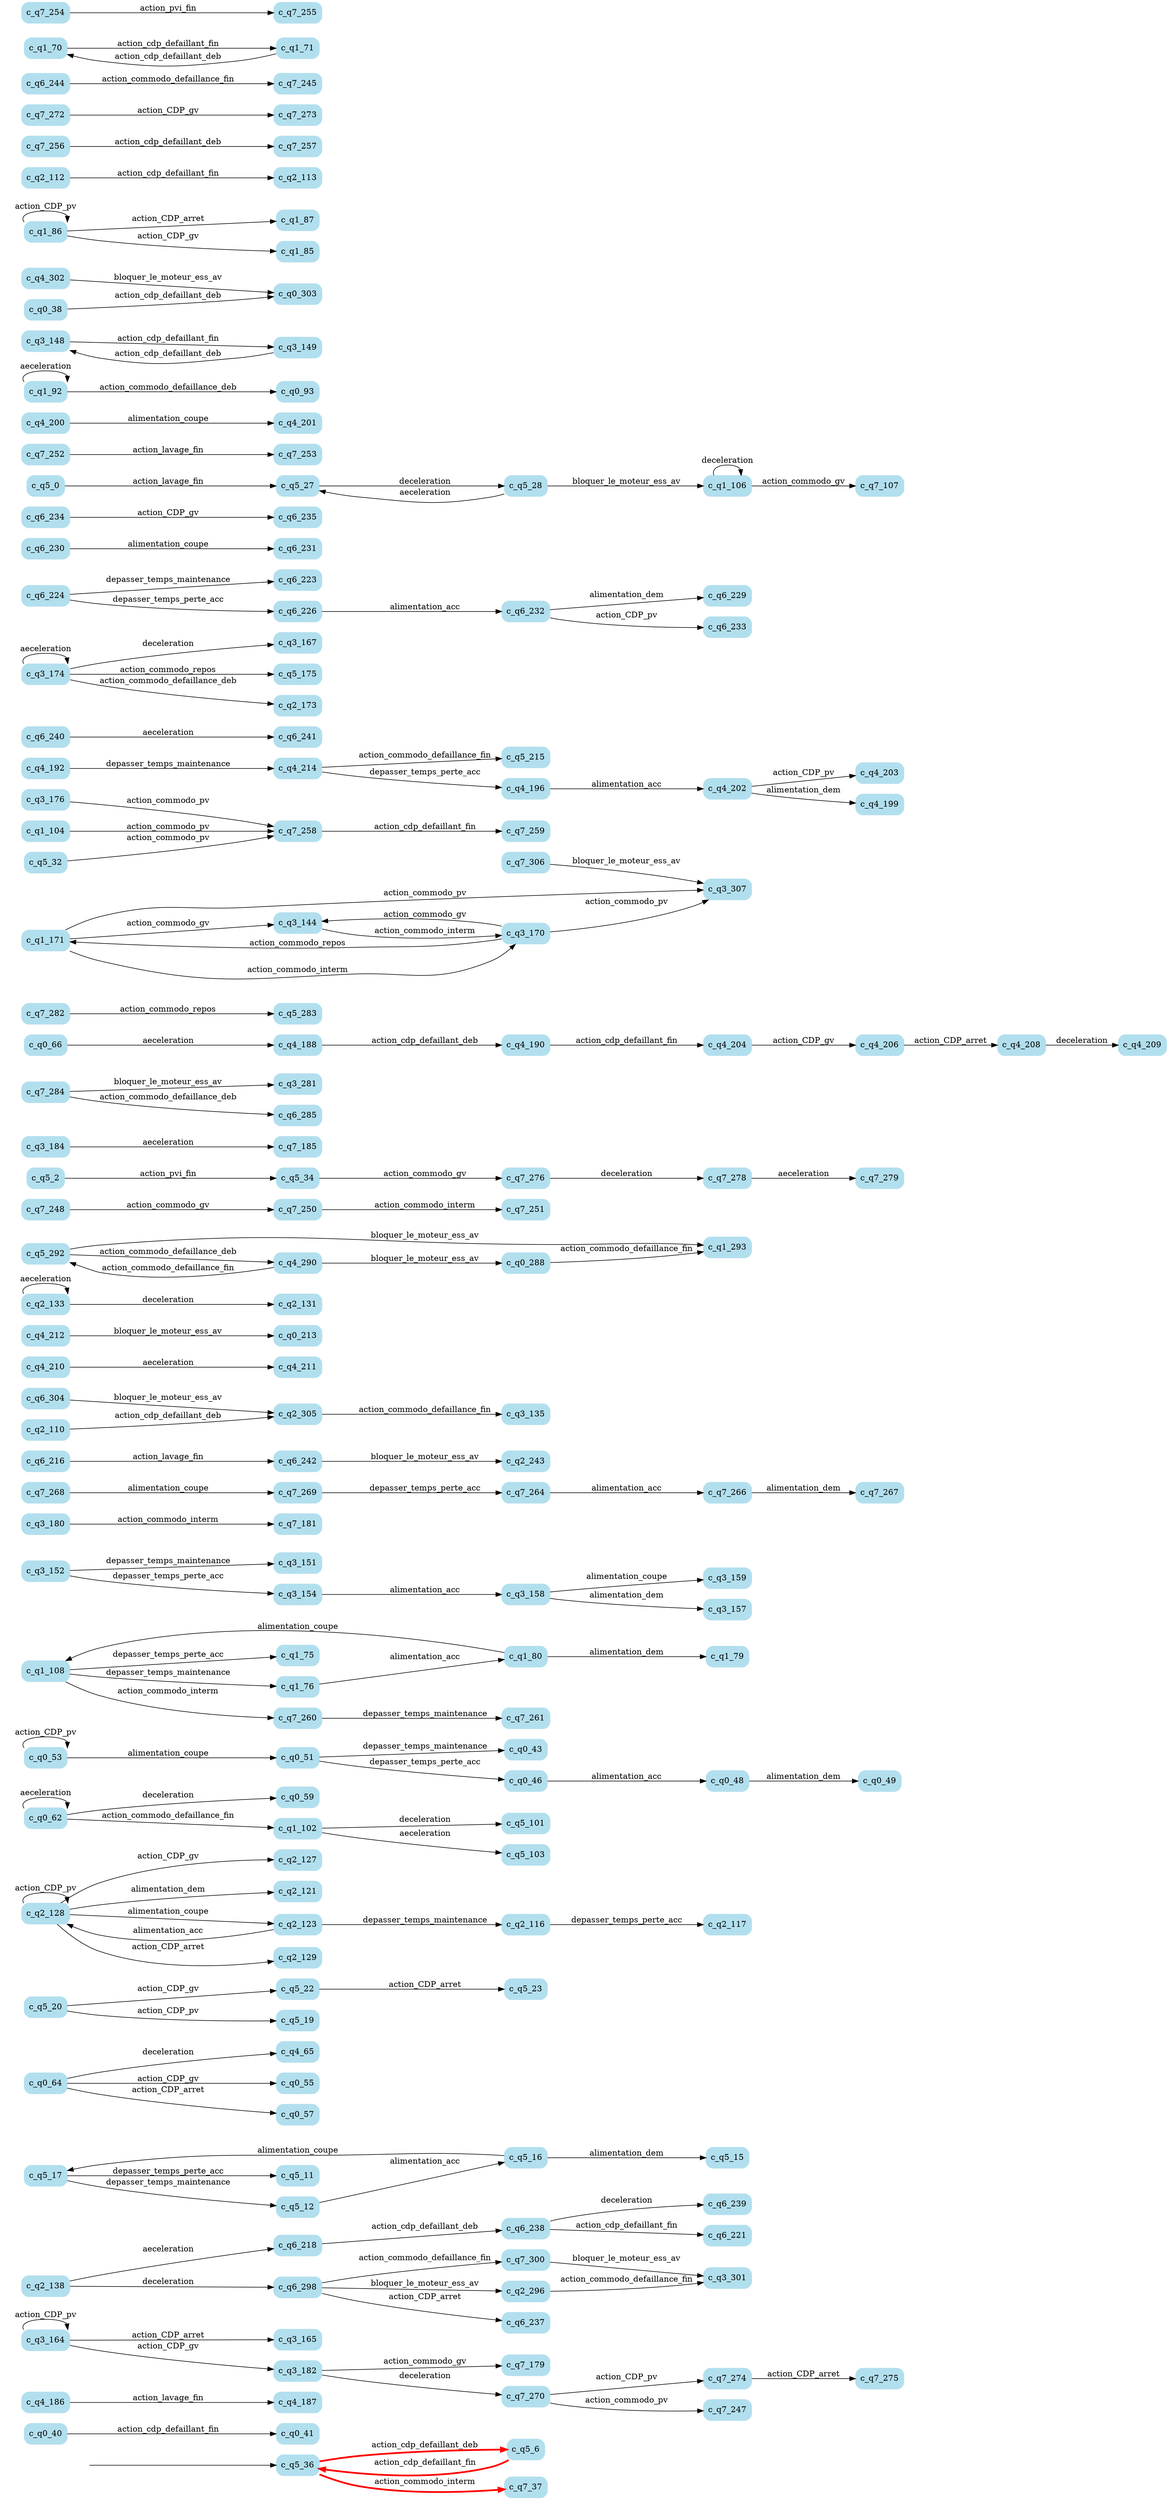 digraph G {

	rankdir = LR;

	start_c_q5_36[style=invisible];

	node[shape=box, style="rounded, filled", color=lightblue2];

	c_q0_40[label="c_q0_40"];
	c_q4_187[label="c_q4_187"];
	c_q7_179[label="c_q7_179"];
	c_q7_275[label="c_q7_275"];
	c_q7_300[label="c_q7_300"];
	c_q5_11[label="c_q5_11"];
	c_q4_65[label="c_q4_65"];
	c_q5_20[label="c_q5_20"];
	c_q2_128[label="c_q2_128"];
	c_q0_59[label="c_q0_59"];
	c_q0_53[label="c_q0_53"];
	c_q1_108[label="c_q1_108"];
	c_q3_151[label="c_q3_151"];
	c_q3_180[label="c_q3_180"];
	c_q7_181[label="c_q7_181"];
	c_q7_264[label="c_q7_264"];
	c_q1_76[label="c_q1_76"];
	c_q6_218[label="c_q6_218"];
	c_q6_242[label="c_q6_242"];
	c_q6_304[label="c_q6_304"];
	c_q4_210[label="c_q4_210"];
	c_q4_212[label="c_q4_212"];
	c_q0_213[label="c_q0_213"];
	c_q5_6[label="c_q5_6"];
	c_q2_116[label="c_q2_116"];
	c_q2_133[label="c_q2_133"];
	c_q0_288[label="c_q0_288"];
	c_q5_292[label="c_q5_292"];
	c_q1_80[label="c_q1_80"];
	c_q7_248[label="c_q7_248"];
	c_q2_127[label="c_q2_127"];
	c_q7_278[label="c_q7_278"];
	c_q3_184[label="c_q3_184"];
	c_q7_267[label="c_q7_267"];
	c_q7_284[label="c_q7_284"];
	c_q2_110[label="c_q2_110"];
	c_q4_190[label="c_q4_190"];
	c_q5_22[label="c_q5_22"];
	c_q5_101[label="c_q5_101"];
	c_q0_55[label="c_q0_55"];
	c_q3_159[label="c_q3_159"];
	c_q7_250[label="c_q7_250"];
	c_q0_43[label="c_q0_43"];
	c_q2_296[label="c_q2_296"];
	c_q0_41[label="c_q0_41"];
	c_q2_305[label="c_q2_305"];
	c_q7_282[label="c_q7_282"];
	c_q5_15[label="c_q5_15"];
	c_q3_165[label="c_q3_165"];
	c_q0_62[label="c_q0_62"];
	c_q7_306[label="c_q7_306"];
	c_q7_251[label="c_q7_251"];
	c_q1_293[label="c_q1_293"];
	c_q3_176[label="c_q3_176"];
	c_q7_274[label="c_q7_274"];
	c_q4_203[label="c_q4_203"];
	c_q6_241[label="c_q6_241"];
	c_q3_174[label="c_q3_174"];
	c_q4_206[label="c_q4_206"];
	c_q6_223[label="c_q6_223"];
	c_q3_182[label="c_q3_182"];
	c_q6_226[label="c_q6_226"];
	c_q5_16[label="c_q5_16"];
	c_q6_230[label="c_q6_230"];
	c_q6_235[label="c_q6_235"];
	c_q5_2[label="c_q5_2"];
	c_q4_192[label="c_q4_192"];
	c_q3_158[label="c_q3_158"];
	c_q5_36[label="c_q5_36"];
	c_q5_0[label="c_q5_0"];
	c_q2_243[label="c_q2_243"];
	c_q7_107[label="c_q7_107"];
	c_q6_232[label="c_q6_232"];
	c_q2_138[label="c_q2_138"];
	c_q6_234[label="c_q6_234"];
	c_q7_253[label="c_q7_253"];
	c_q4_201[label="c_q4_201"];
	c_q7_269[label="c_q7_269"];
	c_q5_19[label="c_q5_19"];
	c_q1_104[label="c_q1_104"];
	c_q4_208[label="c_q4_208"];
	c_q0_49[label="c_q0_49"];
	c_q0_51[label="c_q0_51"];
	c_q4_186[label="c_q4_186"];
	c_q0_93[label="c_q0_93"];
	c_q0_57[label="c_q0_57"];
	c_q2_117[label="c_q2_117"];
	c_q3_148[label="c_q3_148"];
	c_q3_152[label="c_q3_152"];
	c_q3_301[label="c_q3_301"];
	c_q7_270[label="c_q7_270"];
	c_q4_302[label="c_q4_302"];
	c_q7_259[label="c_q7_259"];
	c_q3_281[label="c_q3_281"];
	c_q1_86[label="c_q1_86"];
	c_q3_144[label="c_q3_144"];
	c_q3_154[label="c_q3_154"];
	c_q5_215[label="c_q5_215"];
	c_q4_188[label="c_q4_188"];
	c_q3_307[label="c_q3_307"];
	c_q5_12[label="c_q5_12"];
	c_q6_240[label="c_q6_240"];
	c_q1_87[label="c_q1_87"];
	c_q4_209[label="c_q4_209"];
	c_q6_237[label="c_q6_237"];
	c_q5_17[label="c_q5_17"];
	c_q2_112[label="c_q2_112"];
	c_q3_164[label="c_q3_164"];
	c_q1_106[label="c_q1_106"];
	c_q1_171[label="c_q1_171"];
	c_q7_256[label="c_q7_256"];
	c_q1_75[label="c_q1_75"];
	c_q3_170[label="c_q3_170"];
	c_q3_167[label="c_q3_167"];
	c_q7_272[label="c_q7_272"];
	c_q6_244[label="c_q6_244"];
	c_q0_303[label="c_q0_303"];
	c_q1_70[label="c_q1_70"];
	c_q2_113[label="c_q2_113"];
	c_q1_79[label="c_q1_79"];
	c_q0_66[label="c_q0_66"];
	c_q4_199[label="c_q4_199"];
	c_q7_266[label="c_q7_266"];
	c_q7_260[label="c_q7_260"];
	c_q4_204[label="c_q4_204"];
	c_q2_121[label="c_q2_121"];
	c_q0_38[label="c_q0_38"];
	c_q4_214[label="c_q4_214"];
	c_q6_298[label="c_q6_298"];
	c_q0_46[label="c_q0_46"];
	c_q7_255[label="c_q7_255"];
	c_q6_285[label="c_q6_285"];
	c_q0_48[label="c_q0_48"];
	c_q5_175[label="c_q5_175"];
	c_q6_229[label="c_q6_229"];
	c_q5_28[label="c_q5_28"];
	c_q1_71[label="c_q1_71"];
	c_q6_224[label="c_q6_224"];
	c_q6_238[label="c_q6_238"];
	c_q1_85[label="c_q1_85"];
	c_q7_273[label="c_q7_273"];
	c_q4_200[label="c_q4_200"];
	c_q7_268[label="c_q7_268"];
	c_q5_283[label="c_q5_283"];
	c_q7_252[label="c_q7_252"];
	c_q1_102[label="c_q1_102"];
	c_q1_92[label="c_q1_92"];
	c_q3_149[label="c_q3_149"];
	c_q7_185[label="c_q7_185"];
	c_q4_290[label="c_q4_290"];
	c_q7_257[label="c_q7_257"];
	c_q6_233[label="c_q6_233"];
	c_q5_23[label="c_q5_23"];
	c_q7_37[label="c_q7_37"];
	c_q2_123[label="c_q2_123"];
	c_q6_216[label="c_q6_216"];
	c_q7_245[label="c_q7_245"];
	c_q5_32[label="c_q5_32"];
	c_q5_103[label="c_q5_103"];
	c_q2_129[label="c_q2_129"];
	c_q7_258[label="c_q7_258"];
	c_q7_261[label="c_q7_261"];
	c_q3_157[label="c_q3_157"];
	c_q7_276[label="c_q7_276"];
	c_q7_254[label="c_q7_254"];
	c_q2_173[label="c_q2_173"];
	c_q7_279[label="c_q7_279"];
	c_q4_211[label="c_q4_211"];
	c_q5_34[label="c_q5_34"];
	c_q0_64[label="c_q0_64"];
	c_q4_202[label="c_q4_202"];
	c_q6_231[label="c_q6_231"];
	c_q5_27[label="c_q5_27"];
	c_q2_131[label="c_q2_131"];
	c_q7_247[label="c_q7_247"];
	c_q3_135[label="c_q3_135"];
	c_q4_196[label="c_q4_196"];
	c_q6_239[label="c_q6_239"];
	c_q6_221[label="c_q6_221"];

	start_c_q5_36 -> c_q5_36;
	c_q5_0 -> c_q5_27[label="action_lavage_fin"];
	c_q5_2 -> c_q5_34[label="action_pvi_fin"];
	c_q5_36 -> c_q5_6[label="action_cdp_defaillant_deb", penwidth=3, color=red];
	c_q5_6 -> c_q5_36[label="action_cdp_defaillant_fin", penwidth=3, color=red];
	c_q5_17 -> c_q5_12[label="depasser_temps_maintenance"];
	c_q5_17 -> c_q5_11[label="depasser_temps_perte_acc"];
	c_q5_12 -> c_q5_16[label="alimentation_acc"];
	c_q5_16 -> c_q5_15[label="alimentation_dem"];
	c_q5_16 -> c_q5_17[label="alimentation_coupe"];
	c_q5_20 -> c_q5_19[label="action_CDP_pv"];
	c_q5_20 -> c_q5_22[label="action_CDP_gv"];
	c_q5_22 -> c_q5_23[label="action_CDP_arret"];
	c_q5_27 -> c_q5_28[label="deceleration"];
	c_q5_28 -> c_q5_27[label="aeceleration"];
	c_q5_28 -> c_q1_106[label="bloquer_le_moteur_ess_av"];
	c_q5_292 -> c_q4_290[label="action_commodo_defaillance_deb"];
	c_q5_32 -> c_q7_258[label="action_commodo_pv"];
	c_q5_34 -> c_q7_276[label="action_commodo_gv"];
	c_q5_36 -> c_q7_37[label="action_commodo_interm", penwidth=3, color=red];
	c_q0_38 -> c_q0_303[label="action_cdp_defaillant_deb"];
	c_q0_40 -> c_q0_41[label="action_cdp_defaillant_fin"];
	c_q0_51 -> c_q0_43[label="depasser_temps_maintenance"];
	c_q0_51 -> c_q0_46[label="depasser_temps_perte_acc"];
	c_q0_46 -> c_q0_48[label="alimentation_acc"];
	c_q0_48 -> c_q0_49[label="alimentation_dem"];
	c_q0_53 -> c_q0_51[label="alimentation_coupe"];
	c_q0_53 -> c_q0_53[label="action_CDP_pv"];
	c_q0_64 -> c_q0_55[label="action_CDP_gv"];
	c_q0_64 -> c_q0_57[label="action_CDP_arret"];
	c_q0_62 -> c_q0_59[label="deceleration"];
	c_q0_62 -> c_q0_62[label="aeceleration"];
	c_q0_62 -> c_q1_102[label="action_commodo_defaillance_fin"];
	c_q0_64 -> c_q4_65[label="deceleration"];
	c_q0_66 -> c_q4_188[label="aeceleration"];
	c_q1_71 -> c_q1_70[label="action_cdp_defaillant_deb"];
	c_q1_70 -> c_q1_71[label="action_cdp_defaillant_fin"];
	c_q1_108 -> c_q1_76[label="depasser_temps_maintenance"];
	c_q1_108 -> c_q1_75[label="depasser_temps_perte_acc"];
	c_q1_76 -> c_q1_80[label="alimentation_acc"];
	c_q1_80 -> c_q1_79[label="alimentation_dem"];
	c_q1_80 -> c_q1_108[label="alimentation_coupe"];
	c_q1_86 -> c_q1_86[label="action_CDP_pv"];
	c_q1_86 -> c_q1_85[label="action_CDP_gv"];
	c_q1_86 -> c_q1_87[label="action_CDP_arret"];
	c_q1_106 -> c_q1_106[label="deceleration"];
	c_q1_92 -> c_q1_92[label="aeceleration"];
	c_q1_92 -> c_q0_93[label="action_commodo_defaillance_deb"];
	c_q1_171 -> c_q3_307[label="action_commodo_pv"];
	c_q1_171 -> c_q3_144[label="action_commodo_gv"];
	c_q1_171 -> c_q3_170[label="action_commodo_interm"];
	c_q1_102 -> c_q5_101[label="deceleration"];
	c_q1_102 -> c_q5_103[label="aeceleration"];
	c_q1_104 -> c_q7_258[label="action_commodo_pv"];
	c_q1_106 -> c_q7_107[label="action_commodo_gv"];
	c_q1_108 -> c_q7_260[label="action_commodo_interm"];
	c_q2_110 -> c_q2_305[label="action_cdp_defaillant_deb"];
	c_q2_112 -> c_q2_113[label="action_cdp_defaillant_fin"];
	c_q2_123 -> c_q2_116[label="depasser_temps_maintenance"];
	c_q2_116 -> c_q2_117[label="depasser_temps_perte_acc"];
	c_q2_123 -> c_q2_128[label="alimentation_acc"];
	c_q2_128 -> c_q2_121[label="alimentation_dem"];
	c_q2_128 -> c_q2_123[label="alimentation_coupe"];
	c_q2_128 -> c_q2_128[label="action_CDP_pv"];
	c_q2_128 -> c_q2_127[label="action_CDP_gv"];
	c_q2_128 -> c_q2_129[label="action_CDP_arret"];
	c_q2_133 -> c_q2_131[label="deceleration"];
	c_q2_133 -> c_q2_133[label="aeceleration"];
	c_q2_305 -> c_q3_135[label="action_commodo_defaillance_fin"];
	c_q2_138 -> c_q6_298[label="deceleration"];
	c_q2_138 -> c_q6_218[label="aeceleration"];
	c_q3_170 -> c_q3_307[label="action_commodo_pv"];
	c_q3_170 -> c_q3_144[label="action_commodo_gv"];
	c_q3_144 -> c_q3_170[label="action_commodo_interm"];
	c_q3_149 -> c_q3_148[label="action_cdp_defaillant_deb"];
	c_q3_148 -> c_q3_149[label="action_cdp_defaillant_fin"];
	c_q3_152 -> c_q3_151[label="depasser_temps_maintenance"];
	c_q3_152 -> c_q3_154[label="depasser_temps_perte_acc"];
	c_q3_154 -> c_q3_158[label="alimentation_acc"];
	c_q3_158 -> c_q3_157[label="alimentation_dem"];
	c_q3_158 -> c_q3_159[label="alimentation_coupe"];
	c_q3_164 -> c_q3_164[label="action_CDP_pv"];
	c_q3_164 -> c_q3_182[label="action_CDP_gv"];
	c_q3_164 -> c_q3_165[label="action_CDP_arret"];
	c_q3_174 -> c_q3_167[label="deceleration"];
	c_q3_174 -> c_q3_174[label="aeceleration"];
	c_q3_170 -> c_q1_171[label="action_commodo_repos"];
	c_q3_174 -> c_q2_173[label="action_commodo_defaillance_deb"];
	c_q3_174 -> c_q5_175[label="action_commodo_repos"];
	c_q3_176 -> c_q7_258[label="action_commodo_pv"];
	c_q3_182 -> c_q7_179[label="action_commodo_gv"];
	c_q3_180 -> c_q7_181[label="action_commodo_interm"];
	c_q3_182 -> c_q7_270[label="deceleration"];
	c_q3_184 -> c_q7_185[label="aeceleration"];
	c_q4_186 -> c_q4_187[label="action_lavage_fin"];
	c_q4_188 -> c_q4_190[label="action_cdp_defaillant_deb"];
	c_q4_190 -> c_q4_204[label="action_cdp_defaillant_fin"];
	c_q4_192 -> c_q4_214[label="depasser_temps_maintenance"];
	c_q4_214 -> c_q4_196[label="depasser_temps_perte_acc"];
	c_q4_196 -> c_q4_202[label="alimentation_acc"];
	c_q4_202 -> c_q4_199[label="alimentation_dem"];
	c_q4_200 -> c_q4_201[label="alimentation_coupe"];
	c_q4_202 -> c_q4_203[label="action_CDP_pv"];
	c_q4_204 -> c_q4_206[label="action_CDP_gv"];
	c_q4_206 -> c_q4_208[label="action_CDP_arret"];
	c_q4_208 -> c_q4_209[label="deceleration"];
	c_q4_210 -> c_q4_211[label="aeceleration"];
	c_q4_212 -> c_q0_213[label="bloquer_le_moteur_ess_av"];
	c_q4_214 -> c_q5_215[label="action_commodo_defaillance_fin"];
	c_q6_216 -> c_q6_242[label="action_lavage_fin"];
	c_q6_218 -> c_q6_238[label="action_cdp_defaillant_deb"];
	c_q6_238 -> c_q6_221[label="action_cdp_defaillant_fin"];
	c_q6_224 -> c_q6_223[label="depasser_temps_maintenance"];
	c_q6_224 -> c_q6_226[label="depasser_temps_perte_acc"];
	c_q6_226 -> c_q6_232[label="alimentation_acc"];
	c_q6_232 -> c_q6_229[label="alimentation_dem"];
	c_q6_230 -> c_q6_231[label="alimentation_coupe"];
	c_q6_232 -> c_q6_233[label="action_CDP_pv"];
	c_q6_234 -> c_q6_235[label="action_CDP_gv"];
	c_q6_298 -> c_q6_237[label="action_CDP_arret"];
	c_q6_238 -> c_q6_239[label="deceleration"];
	c_q6_240 -> c_q6_241[label="aeceleration"];
	c_q6_242 -> c_q2_243[label="bloquer_le_moteur_ess_av"];
	c_q6_244 -> c_q7_245[label="action_commodo_defaillance_fin"];
	c_q7_270 -> c_q7_247[label="action_commodo_pv"];
	c_q7_248 -> c_q7_250[label="action_commodo_gv"];
	c_q7_250 -> c_q7_251[label="action_commodo_interm"];
	c_q7_252 -> c_q7_253[label="action_lavage_fin"];
	c_q7_254 -> c_q7_255[label="action_pvi_fin"];
	c_q7_256 -> c_q7_257[label="action_cdp_defaillant_deb"];
	c_q7_258 -> c_q7_259[label="action_cdp_defaillant_fin"];
	c_q7_260 -> c_q7_261[label="depasser_temps_maintenance"];
	c_q7_269 -> c_q7_264[label="depasser_temps_perte_acc"];
	c_q7_264 -> c_q7_266[label="alimentation_acc"];
	c_q7_266 -> c_q7_267[label="alimentation_dem"];
	c_q7_268 -> c_q7_269[label="alimentation_coupe"];
	c_q7_270 -> c_q7_274[label="action_CDP_pv"];
	c_q7_272 -> c_q7_273[label="action_CDP_gv"];
	c_q7_274 -> c_q7_275[label="action_CDP_arret"];
	c_q7_276 -> c_q7_278[label="deceleration"];
	c_q7_278 -> c_q7_279[label="aeceleration"];
	c_q7_284 -> c_q3_281[label="bloquer_le_moteur_ess_av"];
	c_q7_282 -> c_q5_283[label="action_commodo_repos"];
	c_q7_284 -> c_q6_285[label="action_commodo_defaillance_deb"];
	c_q4_290 -> c_q0_288[label="bloquer_le_moteur_ess_av"];
	c_q0_288 -> c_q1_293[label="action_commodo_defaillance_fin"];
	c_q4_290 -> c_q5_292[label="action_commodo_defaillance_fin"];
	c_q5_292 -> c_q1_293[label="bloquer_le_moteur_ess_av"];
	c_q6_298 -> c_q2_296[label="bloquer_le_moteur_ess_av"];
	c_q2_296 -> c_q3_301[label="action_commodo_defaillance_fin"];
	c_q6_298 -> c_q7_300[label="action_commodo_defaillance_fin"];
	c_q7_300 -> c_q3_301[label="bloquer_le_moteur_ess_av"];
	c_q4_302 -> c_q0_303[label="bloquer_le_moteur_ess_av"];
	c_q6_304 -> c_q2_305[label="bloquer_le_moteur_ess_av"];
	c_q7_306 -> c_q3_307[label="bloquer_le_moteur_ess_av"];

}